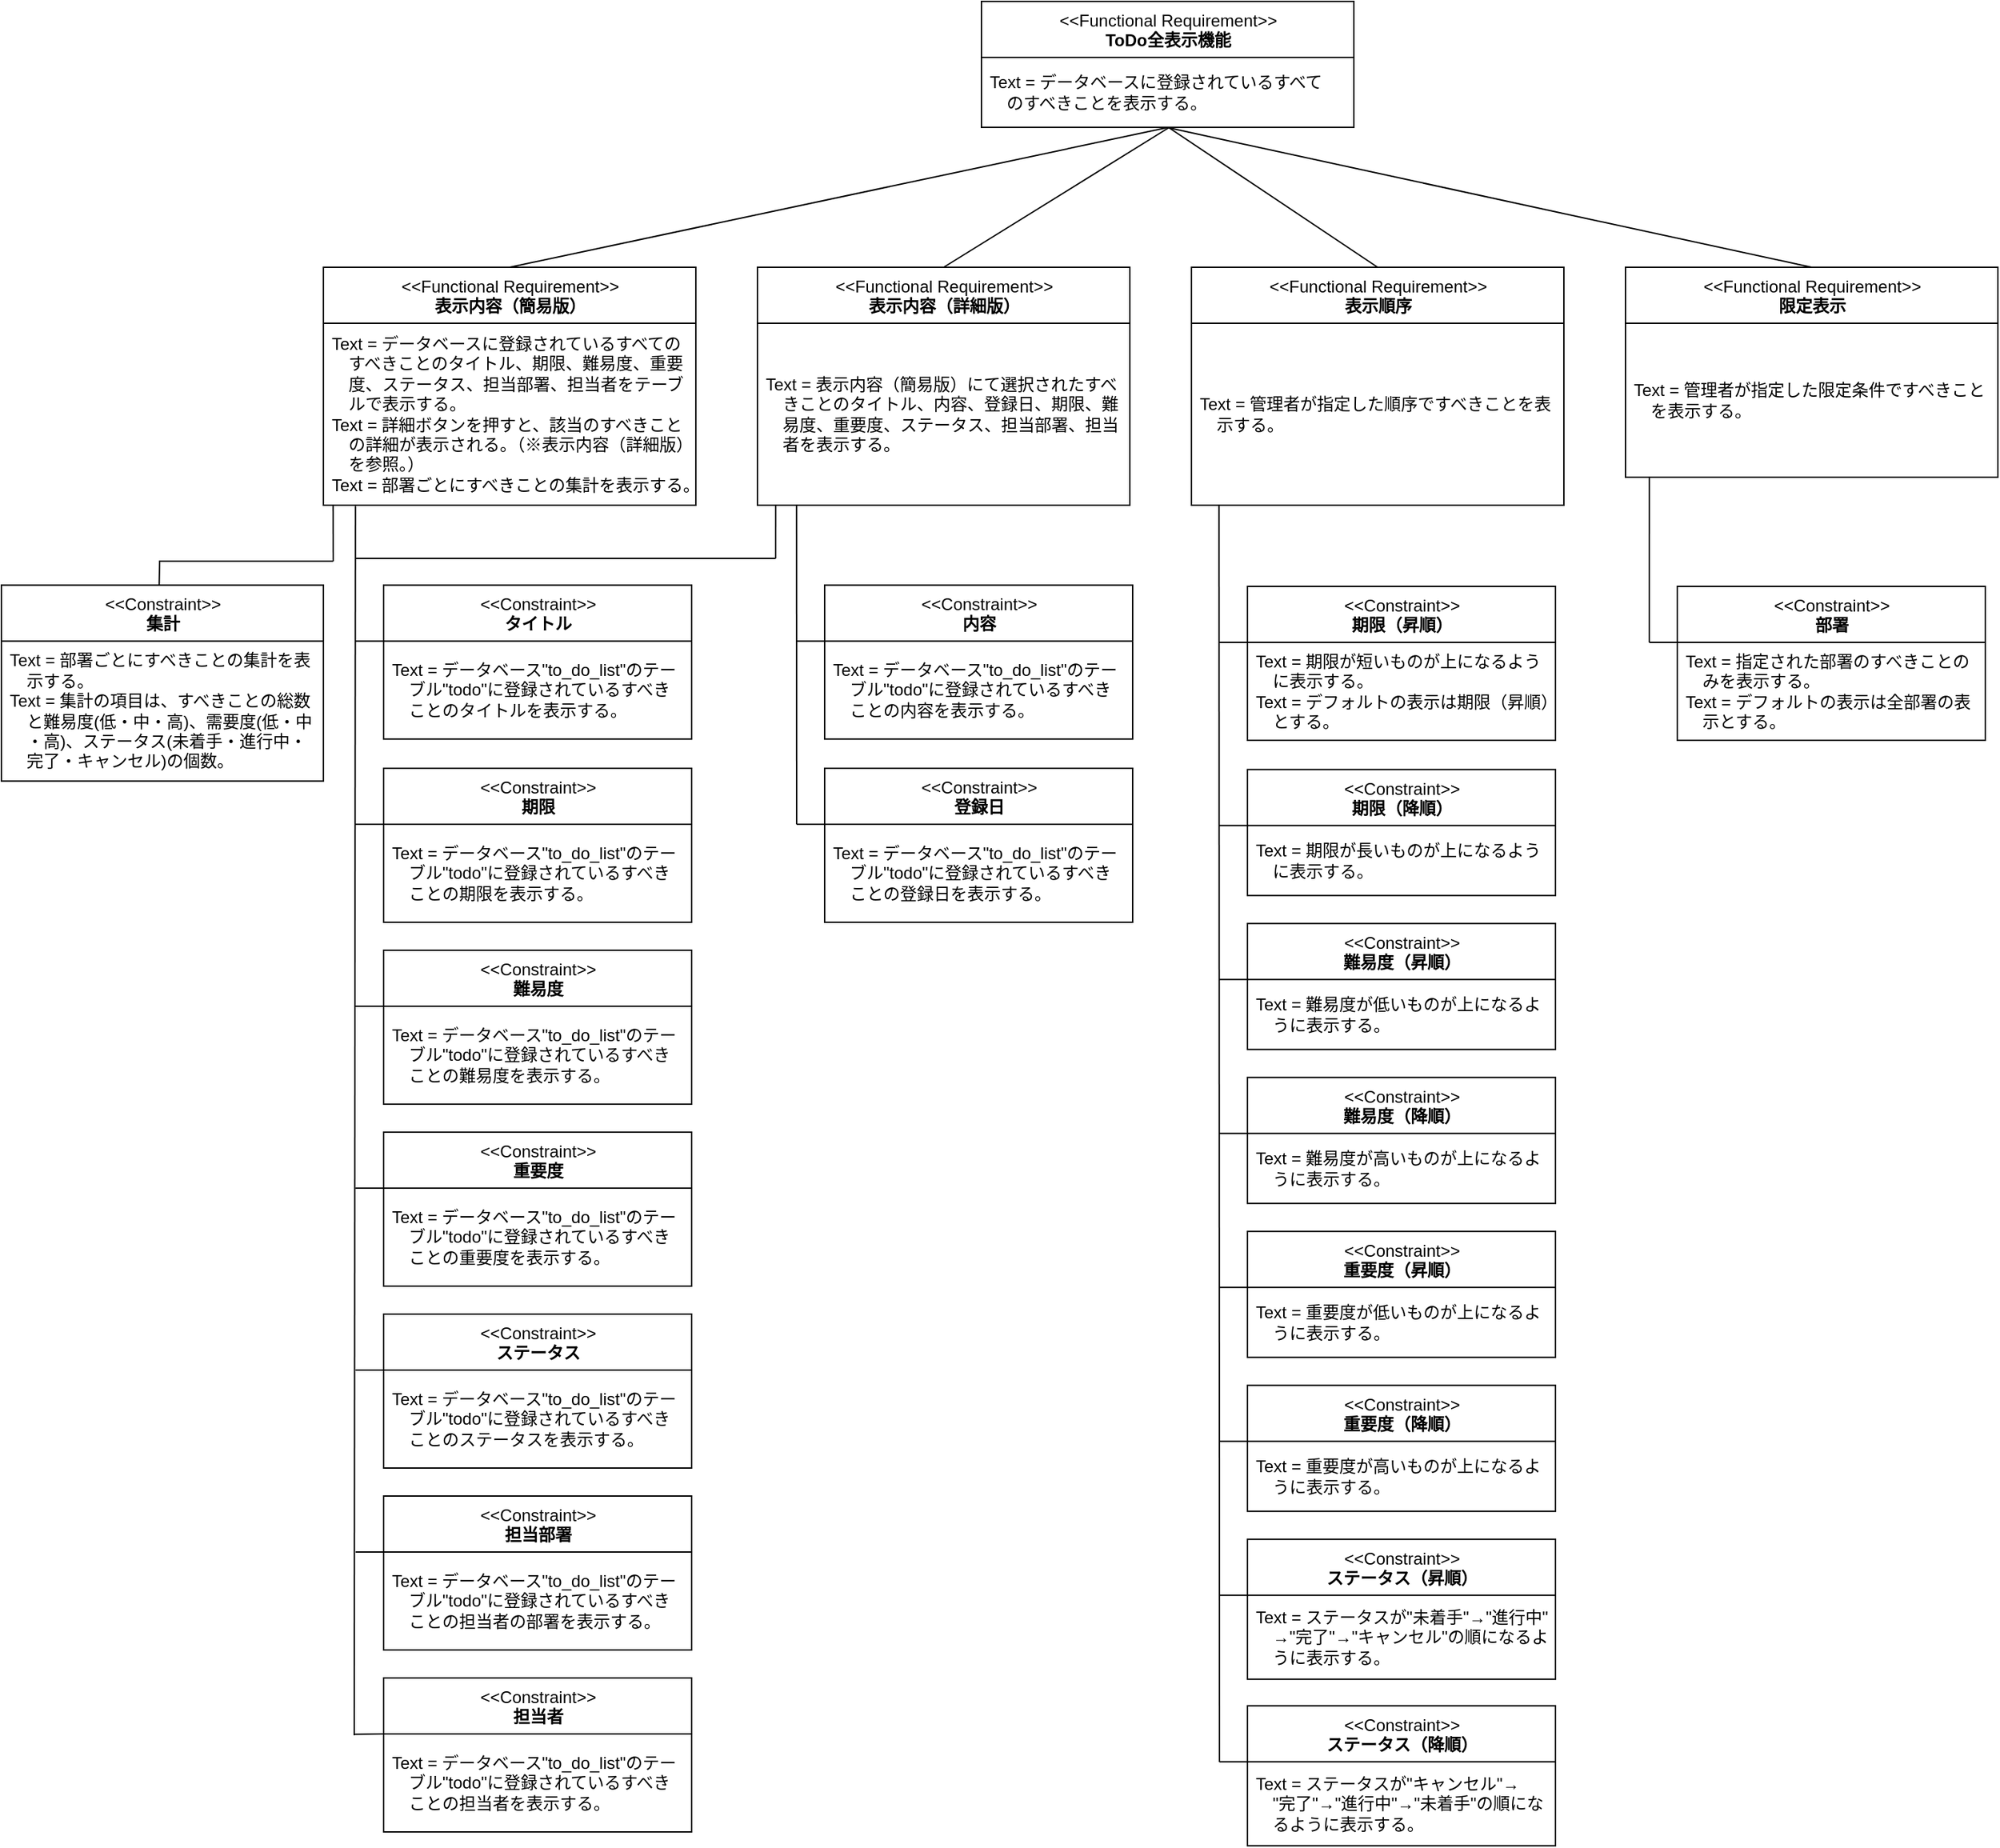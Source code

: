 <mxfile version="13.9.9" type="device"><diagram id="j5O_l4-zq_umB5dB1pB2" name="ページ1"><mxGraphModel dx="3261" dy="2695" grid="1" gridSize="10" guides="1" tooltips="1" connect="1" arrows="1" fold="1" page="1" pageScale="1" pageWidth="827" pageHeight="1169" math="0" shadow="0"><root><mxCell id="0"/><mxCell id="1" parent="0"/><mxCell id="8QvT187C_mryTCXwMJFD-1" value="" style="endArrow=none;html=1;exitX=0.49;exitY=0.002;exitDx=0;exitDy=0;exitPerimeter=0;rounded=0;" parent="1" source="8QvT187C_mryTCXwMJFD-3" edge="1"><mxGeometry width="50" height="50" relative="1" as="geometry"><mxPoint x="-230" y="310" as="sourcePoint"/><mxPoint x="-113" y="310" as="targetPoint"/><Array as="points"><mxPoint x="-237" y="310"/></Array></mxGeometry></mxCell><mxCell id="ZKzVry6j7d_YYw8msFDz-27" value="&amp;lt;&amp;lt;Functional Requirement&amp;gt;&amp;gt;&lt;br&gt;&lt;b&gt;ToDo全表示機能&lt;/b&gt;" style="swimlane;fontStyle=0;align=center;verticalAlign=top;childLayout=stackLayout;horizontal=1;startSize=40;horizontalStack=0;resizeParent=1;resizeParentMax=0;resizeLast=0;collapsible=0;marginBottom=0;html=1;" parent="1" vertex="1"><mxGeometry x="350" y="-90" width="266" height="90" as="geometry"/></mxCell><mxCell id="ZKzVry6j7d_YYw8msFDz-28" value="Text = データベースに登録されているすべて&lt;br&gt;　のすべきことを表示する。" style="text;html=1;align=left;verticalAlign=middle;spacingLeft=4;spacingRight=4;overflow=hidden;rotatable=0;points=[[0,0.5],[1,0.5]];portConstraint=eastwest;" parent="ZKzVry6j7d_YYw8msFDz-27" vertex="1"><mxGeometry y="40" width="266" height="50" as="geometry"/></mxCell><mxCell id="C37B3jDWhtunb5SIyyp5-65" value="" style="group" parent="1" vertex="1" connectable="0"><mxGeometry x="355" y="-20" width="411" height="1229.84" as="geometry"/></mxCell><mxCell id="ZKzVry6j7d_YYw8msFDz-109" value="" style="endArrow=none;html=1;entryX=0.074;entryY=1.002;entryDx=0;entryDy=0;entryPerimeter=0;" parent="C37B3jDWhtunb5SIyyp5-65" target="ZKzVry6j7d_YYw8msFDz-51" edge="1"><mxGeometry width="50" height="50" relative="1" as="geometry"><mxPoint x="165" y="1188" as="sourcePoint"/><mxPoint x="165" y="289" as="targetPoint"/></mxGeometry></mxCell><mxCell id="ZKzVry6j7d_YYw8msFDz-50" value="&amp;lt;&amp;lt;Functional Requirement&amp;gt;&amp;gt;&lt;br&gt;&lt;b&gt;表示順序&lt;/b&gt;" style="swimlane;fontStyle=0;align=center;verticalAlign=top;childLayout=stackLayout;horizontal=1;startSize=40;horizontalStack=0;resizeParent=1;resizeParentMax=0;resizeLast=0;collapsible=0;marginBottom=0;html=1;" parent="C37B3jDWhtunb5SIyyp5-65" vertex="1"><mxGeometry x="145" y="120" width="266" height="170" as="geometry"/></mxCell><mxCell id="ZKzVry6j7d_YYw8msFDz-51" value="Text = 管理者が指定した順序ですべきことを表&lt;br&gt;　示する。" style="text;html=1;align=left;verticalAlign=middle;spacingLeft=4;spacingRight=4;overflow=hidden;rotatable=0;points=[[0,0.5],[1,0.5]];portConstraint=eastwest;" parent="ZKzVry6j7d_YYw8msFDz-50" vertex="1"><mxGeometry y="40" width="266" height="130" as="geometry"/></mxCell><mxCell id="ZKzVry6j7d_YYw8msFDz-105" value="&amp;lt;&amp;lt;Constraint&amp;gt;&amp;gt;&lt;br&gt;&lt;b&gt;期限（昇順）&lt;/b&gt;" style="swimlane;fontStyle=0;align=center;verticalAlign=top;childLayout=stackLayout;horizontal=1;startSize=40;horizontalStack=0;resizeParent=1;resizeParentMax=0;resizeLast=0;collapsible=0;marginBottom=0;html=1;" parent="C37B3jDWhtunb5SIyyp5-65" vertex="1"><mxGeometry x="185" y="348" width="220" height="110" as="geometry"/></mxCell><mxCell id="ZKzVry6j7d_YYw8msFDz-106" value="Text = 期限が短いものが上になるよう&lt;br&gt;　に表示する。&lt;br&gt;Text = デフォルトの表示は期限（昇順）&lt;br&gt;　とする。" style="text;html=1;align=left;verticalAlign=middle;spacingLeft=4;spacingRight=4;overflow=hidden;rotatable=0;points=[[0,0.5],[1,0.5]];portConstraint=eastwest;" parent="ZKzVry6j7d_YYw8msFDz-105" vertex="1"><mxGeometry y="40" width="220" height="70" as="geometry"/></mxCell><mxCell id="ZKzVry6j7d_YYw8msFDz-111" value="" style="endArrow=none;html=1;entryX=0.003;entryY=0;entryDx=0;entryDy=0;entryPerimeter=0;" parent="C37B3jDWhtunb5SIyyp5-65" target="ZKzVry6j7d_YYw8msFDz-106" edge="1"><mxGeometry width="50" height="50" relative="1" as="geometry"><mxPoint x="165" y="388" as="sourcePoint"/><mxPoint x="115" y="428" as="targetPoint"/></mxGeometry></mxCell><mxCell id="uka1GNOK3SxxYb1NutwB-25" value="&amp;lt;&amp;lt;Constraint&amp;gt;&amp;gt;&lt;br&gt;&lt;b&gt;期限（降順）&lt;/b&gt;" style="swimlane;fontStyle=0;align=center;verticalAlign=top;childLayout=stackLayout;horizontal=1;startSize=40;horizontalStack=0;resizeParent=1;resizeParentMax=0;resizeLast=0;collapsible=0;marginBottom=0;html=1;" parent="C37B3jDWhtunb5SIyyp5-65" vertex="1"><mxGeometry x="185" y="478.84" width="220" height="90" as="geometry"/></mxCell><mxCell id="uka1GNOK3SxxYb1NutwB-26" value="Text = 期限が長いものが上になるよう&lt;br&gt;　に表示する。" style="text;html=1;align=left;verticalAlign=middle;spacingLeft=4;spacingRight=4;overflow=hidden;rotatable=0;points=[[0,0.5],[1,0.5]];portConstraint=eastwest;" parent="uka1GNOK3SxxYb1NutwB-25" vertex="1"><mxGeometry y="40" width="220" height="50" as="geometry"/></mxCell><mxCell id="uka1GNOK3SxxYb1NutwB-27" value="" style="endArrow=none;html=1;entryX=0.003;entryY=0;entryDx=0;entryDy=0;entryPerimeter=0;" parent="C37B3jDWhtunb5SIyyp5-65" target="uka1GNOK3SxxYb1NutwB-26" edge="1"><mxGeometry width="50" height="50" relative="1" as="geometry"><mxPoint x="165" y="518.84" as="sourcePoint"/><mxPoint x="115" y="558.84" as="targetPoint"/></mxGeometry></mxCell><mxCell id="uka1GNOK3SxxYb1NutwB-28" value="&amp;lt;&amp;lt;Constraint&amp;gt;&amp;gt;&lt;br&gt;&lt;b&gt;難易度（昇順）&lt;/b&gt;" style="swimlane;fontStyle=0;align=center;verticalAlign=top;childLayout=stackLayout;horizontal=1;startSize=40;horizontalStack=0;resizeParent=1;resizeParentMax=0;resizeLast=0;collapsible=0;marginBottom=0;html=1;" parent="C37B3jDWhtunb5SIyyp5-65" vertex="1"><mxGeometry x="185" y="588.84" width="220" height="90" as="geometry"/></mxCell><mxCell id="uka1GNOK3SxxYb1NutwB-29" value="Text = 難易度が低いものが上になるよ&lt;br&gt;　うに表示する。" style="text;html=1;align=left;verticalAlign=middle;spacingLeft=4;spacingRight=4;overflow=hidden;rotatable=0;points=[[0,0.5],[1,0.5]];portConstraint=eastwest;" parent="uka1GNOK3SxxYb1NutwB-28" vertex="1"><mxGeometry y="40" width="220" height="50" as="geometry"/></mxCell><mxCell id="uka1GNOK3SxxYb1NutwB-30" value="" style="endArrow=none;html=1;entryX=0.003;entryY=0;entryDx=0;entryDy=0;entryPerimeter=0;" parent="C37B3jDWhtunb5SIyyp5-65" target="uka1GNOK3SxxYb1NutwB-29" edge="1"><mxGeometry width="50" height="50" relative="1" as="geometry"><mxPoint x="165" y="628.84" as="sourcePoint"/><mxPoint x="115" y="668.84" as="targetPoint"/></mxGeometry></mxCell><mxCell id="uka1GNOK3SxxYb1NutwB-31" value="" style="endArrow=none;html=1;entryX=0.003;entryY=0;entryDx=0;entryDy=0;entryPerimeter=0;" parent="C37B3jDWhtunb5SIyyp5-65" target="uka1GNOK3SxxYb1NutwB-33" edge="1"><mxGeometry width="50" height="50" relative="1" as="geometry"><mxPoint x="165" y="738.84" as="sourcePoint"/><mxPoint x="115" y="778.84" as="targetPoint"/></mxGeometry></mxCell><mxCell id="uka1GNOK3SxxYb1NutwB-32" value="&amp;lt;&amp;lt;Constraint&amp;gt;&amp;gt;&lt;br&gt;&lt;b&gt;難易度（降順）&lt;/b&gt;" style="swimlane;fontStyle=0;align=center;verticalAlign=top;childLayout=stackLayout;horizontal=1;startSize=40;horizontalStack=0;resizeParent=1;resizeParentMax=0;resizeLast=0;collapsible=0;marginBottom=0;html=1;" parent="C37B3jDWhtunb5SIyyp5-65" vertex="1"><mxGeometry x="185" y="698.84" width="220" height="90" as="geometry"/></mxCell><mxCell id="uka1GNOK3SxxYb1NutwB-33" value="Text = 難易度が高いものが上になるよ&lt;br&gt;　うに表示する。" style="text;html=1;align=left;verticalAlign=middle;spacingLeft=4;spacingRight=4;overflow=hidden;rotatable=0;points=[[0,0.5],[1,0.5]];portConstraint=eastwest;" parent="uka1GNOK3SxxYb1NutwB-32" vertex="1"><mxGeometry y="40" width="220" height="50" as="geometry"/></mxCell><mxCell id="uka1GNOK3SxxYb1NutwB-34" value="" style="endArrow=none;html=1;entryX=0.003;entryY=0;entryDx=0;entryDy=0;entryPerimeter=0;" parent="C37B3jDWhtunb5SIyyp5-65" target="uka1GNOK3SxxYb1NutwB-36" edge="1"><mxGeometry width="50" height="50" relative="1" as="geometry"><mxPoint x="165" y="848.84" as="sourcePoint"/><mxPoint x="115" y="888.84" as="targetPoint"/></mxGeometry></mxCell><mxCell id="uka1GNOK3SxxYb1NutwB-35" value="&amp;lt;&amp;lt;Constraint&amp;gt;&amp;gt;&lt;br&gt;&lt;b&gt;重要度（昇順）&lt;/b&gt;" style="swimlane;fontStyle=0;align=center;verticalAlign=top;childLayout=stackLayout;horizontal=1;startSize=40;horizontalStack=0;resizeParent=1;resizeParentMax=0;resizeLast=0;collapsible=0;marginBottom=0;html=1;" parent="C37B3jDWhtunb5SIyyp5-65" vertex="1"><mxGeometry x="185" y="808.84" width="220" height="90" as="geometry"/></mxCell><mxCell id="uka1GNOK3SxxYb1NutwB-36" value="Text = 重要度が低いものが上になるよ&lt;br&gt;　うに表示する。" style="text;html=1;align=left;verticalAlign=middle;spacingLeft=4;spacingRight=4;overflow=hidden;rotatable=0;points=[[0,0.5],[1,0.5]];portConstraint=eastwest;" parent="uka1GNOK3SxxYb1NutwB-35" vertex="1"><mxGeometry y="40" width="220" height="50" as="geometry"/></mxCell><mxCell id="uka1GNOK3SxxYb1NutwB-37" value="" style="endArrow=none;html=1;entryX=0.003;entryY=0;entryDx=0;entryDy=0;entryPerimeter=0;" parent="C37B3jDWhtunb5SIyyp5-65" target="uka1GNOK3SxxYb1NutwB-39" edge="1"><mxGeometry width="50" height="50" relative="1" as="geometry"><mxPoint x="165" y="958.84" as="sourcePoint"/><mxPoint x="115" y="998.84" as="targetPoint"/></mxGeometry></mxCell><mxCell id="uka1GNOK3SxxYb1NutwB-38" value="&amp;lt;&amp;lt;Constraint&amp;gt;&amp;gt;&lt;br&gt;&lt;b&gt;重要度（降順）&lt;/b&gt;" style="swimlane;fontStyle=0;align=center;verticalAlign=top;childLayout=stackLayout;horizontal=1;startSize=40;horizontalStack=0;resizeParent=1;resizeParentMax=0;resizeLast=0;collapsible=0;marginBottom=0;html=1;" parent="C37B3jDWhtunb5SIyyp5-65" vertex="1"><mxGeometry x="185" y="918.84" width="220" height="90" as="geometry"/></mxCell><mxCell id="uka1GNOK3SxxYb1NutwB-39" value="Text = 重要度が高いものが上になるよ&lt;br&gt;　うに表示する。" style="text;html=1;align=left;verticalAlign=middle;spacingLeft=4;spacingRight=4;overflow=hidden;rotatable=0;points=[[0,0.5],[1,0.5]];portConstraint=eastwest;" parent="uka1GNOK3SxxYb1NutwB-38" vertex="1"><mxGeometry y="40" width="220" height="50" as="geometry"/></mxCell><mxCell id="uka1GNOK3SxxYb1NutwB-40" value="" style="endArrow=none;html=1;entryX=0.003;entryY=0;entryDx=0;entryDy=0;entryPerimeter=0;" parent="C37B3jDWhtunb5SIyyp5-65" target="uka1GNOK3SxxYb1NutwB-42" edge="1"><mxGeometry width="50" height="50" relative="1" as="geometry"><mxPoint x="165" y="1068.84" as="sourcePoint"/><mxPoint x="115" y="1108.84" as="targetPoint"/></mxGeometry></mxCell><mxCell id="uka1GNOK3SxxYb1NutwB-41" value="&amp;lt;&amp;lt;Constraint&amp;gt;&amp;gt;&lt;br&gt;&lt;b&gt;ステータス（昇順）&lt;/b&gt;" style="swimlane;fontStyle=0;align=center;verticalAlign=top;childLayout=stackLayout;horizontal=1;startSize=40;horizontalStack=0;resizeParent=1;resizeParentMax=0;resizeLast=0;collapsible=0;marginBottom=0;html=1;" parent="C37B3jDWhtunb5SIyyp5-65" vertex="1"><mxGeometry x="185" y="1028.84" width="220" height="100" as="geometry"/></mxCell><mxCell id="uka1GNOK3SxxYb1NutwB-42" value="Text = ステータスが&quot;未着手&quot;→&quot;進行中&quot;&lt;br&gt;　→&quot;完了&quot;→&quot;キャンセル&quot;の順になるよ&lt;br&gt;　うに表示する。" style="text;html=1;align=left;verticalAlign=middle;spacingLeft=4;spacingRight=4;overflow=hidden;rotatable=0;points=[[0,0.5],[1,0.5]];portConstraint=eastwest;" parent="uka1GNOK3SxxYb1NutwB-41" vertex="1"><mxGeometry y="40" width="220" height="60" as="geometry"/></mxCell><mxCell id="uka1GNOK3SxxYb1NutwB-49" value="" style="endArrow=none;html=1;entryX=0.003;entryY=0;entryDx=0;entryDy=0;entryPerimeter=0;" parent="C37B3jDWhtunb5SIyyp5-65" target="uka1GNOK3SxxYb1NutwB-51" edge="1"><mxGeometry width="50" height="50" relative="1" as="geometry"><mxPoint x="165" y="1187.84" as="sourcePoint"/><mxPoint x="115" y="1227.84" as="targetPoint"/></mxGeometry></mxCell><mxCell id="uka1GNOK3SxxYb1NutwB-50" value="&amp;lt;&amp;lt;Constraint&amp;gt;&amp;gt;&lt;br&gt;&lt;b&gt;ステータス（降順）&lt;/b&gt;" style="swimlane;fontStyle=0;align=center;verticalAlign=top;childLayout=stackLayout;horizontal=1;startSize=40;horizontalStack=0;resizeParent=1;resizeParentMax=0;resizeLast=0;collapsible=0;marginBottom=0;html=1;" parent="C37B3jDWhtunb5SIyyp5-65" vertex="1"><mxGeometry x="185" y="1147.84" width="220" height="100" as="geometry"/></mxCell><mxCell id="uka1GNOK3SxxYb1NutwB-51" value="Text = ステータスが&quot;キャンセル&quot;→&lt;br&gt;　&quot;完了&quot;→&quot;進行中&quot;→&quot;未着手&quot;の順にな&lt;br&gt;　るように表示する。" style="text;html=1;align=left;verticalAlign=middle;spacingLeft=4;spacingRight=4;overflow=hidden;rotatable=0;points=[[0,0.5],[1,0.5]];portConstraint=eastwest;" parent="uka1GNOK3SxxYb1NutwB-50" vertex="1"><mxGeometry y="40" width="220" height="60" as="geometry"/></mxCell><mxCell id="C37B3jDWhtunb5SIyyp5-66" value="" style="group" parent="1" vertex="1" connectable="0"><mxGeometry x="-100" y="100" width="558" height="450" as="geometry"/></mxCell><mxCell id="C37B3jDWhtunb5SIyyp5-5" value="" style="endArrow=none;html=1;entryX=0.105;entryY=1;entryDx=0;entryDy=0;entryPerimeter=0;" parent="C37B3jDWhtunb5SIyyp5-66" target="C37B3jDWhtunb5SIyyp5-2" edge="1"><mxGeometry width="50" height="50" relative="1" as="geometry"><mxPoint x="318" y="398" as="sourcePoint"/><mxPoint x="318" y="119" as="targetPoint"/></mxGeometry></mxCell><mxCell id="C37B3jDWhtunb5SIyyp5-6" value="" style="endArrow=none;html=1;entryX=0.003;entryY=-0.001;entryDx=0;entryDy=0;entryPerimeter=0;" parent="C37B3jDWhtunb5SIyyp5-66" edge="1"><mxGeometry width="50" height="50" relative="1" as="geometry"><mxPoint x="318" y="267.16" as="sourcePoint"/><mxPoint x="338.66" y="267.13" as="targetPoint"/></mxGeometry></mxCell><mxCell id="C37B3jDWhtunb5SIyyp5-7" value="&amp;lt;&amp;lt;Constraint&amp;gt;&amp;gt;&lt;br&gt;&lt;b&gt;内容&lt;/b&gt;" style="swimlane;fontStyle=0;align=center;verticalAlign=top;childLayout=stackLayout;horizontal=1;startSize=40;horizontalStack=0;resizeParent=1;resizeParentMax=0;resizeLast=0;collapsible=0;marginBottom=0;html=1;" parent="C37B3jDWhtunb5SIyyp5-66" vertex="1"><mxGeometry x="338" y="227.16" width="220" height="110" as="geometry"/></mxCell><mxCell id="C37B3jDWhtunb5SIyyp5-8" value="Text = データベース&quot;to_do_list&quot;のテー&lt;br&gt;　ブル&quot;todo&quot;に登録されているすべき&lt;br&gt;　ことの内容を表示する。&lt;br&gt;" style="text;html=1;align=left;verticalAlign=middle;spacingLeft=4;spacingRight=4;overflow=hidden;rotatable=0;points=[[0,0.5],[1,0.5]];portConstraint=eastwest;" parent="C37B3jDWhtunb5SIyyp5-7" vertex="1"><mxGeometry y="40" width="220" height="70" as="geometry"/></mxCell><mxCell id="C37B3jDWhtunb5SIyyp5-9" value="" style="endArrow=none;html=1;" parent="C37B3jDWhtunb5SIyyp5-66" edge="1"><mxGeometry width="50" height="50" relative="1" as="geometry"><mxPoint x="318" y="398" as="sourcePoint"/><mxPoint x="338" y="398" as="targetPoint"/></mxGeometry></mxCell><mxCell id="C37B3jDWhtunb5SIyyp5-50" value="" style="endArrow=none;html=1;" parent="C37B3jDWhtunb5SIyyp5-66" edge="1"><mxGeometry width="50" height="50" relative="1" as="geometry"><mxPoint x="3" y="208" as="sourcePoint"/><mxPoint x="303" y="208" as="targetPoint"/></mxGeometry></mxCell><mxCell id="C37B3jDWhtunb5SIyyp5-52" value="&amp;lt;&amp;lt;Constraint&amp;gt;&amp;gt;&lt;br&gt;&lt;b&gt;登録日&lt;/b&gt;" style="swimlane;fontStyle=0;align=center;verticalAlign=top;childLayout=stackLayout;horizontal=1;startSize=40;horizontalStack=0;resizeParent=1;resizeParentMax=0;resizeLast=0;collapsible=0;marginBottom=0;html=1;" parent="C37B3jDWhtunb5SIyyp5-66" vertex="1"><mxGeometry x="338" y="358" width="220" height="110" as="geometry"/></mxCell><mxCell id="C37B3jDWhtunb5SIyyp5-53" value="Text = データベース&quot;to_do_list&quot;のテー&lt;br&gt;　ブル&quot;todo&quot;に登録されているすべき&lt;br&gt;　ことの登録日を表示する。" style="text;html=1;align=left;verticalAlign=middle;spacingLeft=4;spacingRight=4;overflow=hidden;rotatable=0;points=[[0,0.5],[1,0.5]];portConstraint=eastwest;" parent="C37B3jDWhtunb5SIyyp5-52" vertex="1"><mxGeometry y="40" width="220" height="70" as="geometry"/></mxCell><mxCell id="C37B3jDWhtunb5SIyyp5-55" value="" style="endArrow=none;html=1;entryX=0.049;entryY=0.999;entryDx=0;entryDy=0;entryPerimeter=0;" parent="C37B3jDWhtunb5SIyyp5-66" target="C37B3jDWhtunb5SIyyp5-2" edge="1"><mxGeometry width="50" height="50" relative="1" as="geometry"><mxPoint x="303" y="208" as="sourcePoint"/><mxPoint x="303" y="180" as="targetPoint"/></mxGeometry></mxCell><mxCell id="C37B3jDWhtunb5SIyyp5-1" value="&amp;lt;&amp;lt;Functional Requirement&amp;gt;&amp;gt;&lt;br&gt;&lt;b&gt;表示内容（詳細版）&lt;/b&gt;" style="swimlane;fontStyle=0;align=center;verticalAlign=top;childLayout=stackLayout;horizontal=1;startSize=40;horizontalStack=0;resizeParent=1;resizeParentMax=0;resizeLast=0;collapsible=0;marginBottom=0;html=1;" parent="C37B3jDWhtunb5SIyyp5-66" vertex="1"><mxGeometry x="290" width="266" height="170" as="geometry"/></mxCell><mxCell id="C37B3jDWhtunb5SIyyp5-2" value="Text = 表示内容（簡易版）にて選択されたすべ&lt;br&gt;　きことのタイトル、内容、登録日、期限、難&lt;br&gt;　易度、重要度、ステータス、担当部署、担当&lt;br&gt;　者を表示する。" style="text;html=1;align=left;verticalAlign=middle;spacingLeft=4;spacingRight=4;overflow=hidden;rotatable=0;points=[[0,0.5],[1,0.5]];portConstraint=eastwest;" parent="C37B3jDWhtunb5SIyyp5-1" vertex="1"><mxGeometry y="40" width="266" height="130" as="geometry"/></mxCell><mxCell id="C37B3jDWhtunb5SIyyp5-49" value="" style="endArrow=none;html=1;exitX=0.5;exitY=0;exitDx=0;exitDy=0;entryX=0.503;entryY=1.005;entryDx=0;entryDy=0;entryPerimeter=0;" parent="1" source="C37B3jDWhtunb5SIyyp5-1" target="ZKzVry6j7d_YYw8msFDz-28" edge="1"><mxGeometry width="50" height="50" relative="1" as="geometry"><mxPoint x="123" y="-10" as="sourcePoint"/><mxPoint x="460" y="-120" as="targetPoint"/></mxGeometry></mxCell><mxCell id="C37B3jDWhtunb5SIyyp5-67" value="" style="group" parent="1" vertex="1" connectable="0"><mxGeometry x="-120" y="100" width="266" height="1100" as="geometry"/></mxCell><mxCell id="ZKzVry6j7d_YYw8msFDz-66" value="" style="endArrow=none;html=1;entryX=0.086;entryY=1.005;entryDx=0;entryDy=0;entryPerimeter=0;" parent="C37B3jDWhtunb5SIyyp5-67" target="ZKzVry6j7d_YYw8msFDz-46" edge="1"><mxGeometry width="50" height="50" relative="1" as="geometry"><mxPoint x="22" y="1049" as="sourcePoint"/><mxPoint x="22.95" y="159.0" as="targetPoint"/></mxGeometry></mxCell><mxCell id="ZKzVry6j7d_YYw8msFDz-45" value="&amp;lt;&amp;lt;Functional Requirement&amp;gt;&amp;gt;&lt;br&gt;&lt;b&gt;表示内容（簡易版）&lt;/b&gt;" style="swimlane;fontStyle=0;align=center;verticalAlign=top;childLayout=stackLayout;horizontal=1;startSize=40;horizontalStack=0;resizeParent=1;resizeParentMax=0;resizeLast=0;collapsible=0;marginBottom=0;html=1;" parent="C37B3jDWhtunb5SIyyp5-67" vertex="1"><mxGeometry width="266" height="170" as="geometry"/></mxCell><mxCell id="ZKzVry6j7d_YYw8msFDz-46" value="Text = データベースに登録されているすべての&lt;br&gt;　すべきことのタイトル、期限、難易度、重要&lt;br&gt;　度、ステータス、担当部署、担当者をテーブ&lt;br&gt;　ルで表示する。&lt;br&gt;Text = 詳細ボタンを押すと、該当のすべきこと&lt;br&gt;　の詳細が表示される。（※表示内容（詳細版）&lt;br&gt;　を参照。）&lt;br&gt;Text = 部署ごとにすべきことの集計を表示する。" style="text;html=1;align=left;verticalAlign=middle;spacingLeft=4;spacingRight=4;overflow=hidden;rotatable=0;points=[[0,0.5],[1,0.5]];portConstraint=eastwest;" parent="ZKzVry6j7d_YYw8msFDz-45" vertex="1"><mxGeometry y="40" width="266" height="130" as="geometry"/></mxCell><mxCell id="ZKzVry6j7d_YYw8msFDz-53" value="&amp;lt;&amp;lt;Constraint&amp;gt;&amp;gt;&lt;br&gt;&lt;b&gt;タイトル&lt;/b&gt;" style="swimlane;fontStyle=0;align=center;verticalAlign=top;childLayout=stackLayout;horizontal=1;startSize=40;horizontalStack=0;resizeParent=1;resizeParentMax=0;resizeLast=0;collapsible=0;marginBottom=0;html=1;" parent="C37B3jDWhtunb5SIyyp5-67" vertex="1"><mxGeometry x="43" y="227.16" width="220" height="110" as="geometry"/></mxCell><mxCell id="ZKzVry6j7d_YYw8msFDz-54" value="Text = データベース&quot;to_do_list&quot;のテー&lt;br&gt;　ブル&quot;todo&quot;に登録されているすべき&lt;br&gt;　ことのタイトルを表示する。&lt;br&gt;" style="text;html=1;align=left;verticalAlign=middle;spacingLeft=4;spacingRight=4;overflow=hidden;rotatable=0;points=[[0,0.5],[1,0.5]];portConstraint=eastwest;" parent="ZKzVry6j7d_YYw8msFDz-53" vertex="1"><mxGeometry y="40" width="220" height="70" as="geometry"/></mxCell><mxCell id="ZKzVry6j7d_YYw8msFDz-65" value="" style="endArrow=none;html=1;entryX=0.502;entryY=1;entryDx=0;entryDy=0;entryPerimeter=0;exitX=0.5;exitY=0;exitDx=0;exitDy=0;" parent="C37B3jDWhtunb5SIyyp5-67" source="ZKzVry6j7d_YYw8msFDz-45" target="ZKzVry6j7d_YYw8msFDz-28" edge="1"><mxGeometry width="50" height="50" relative="1" as="geometry"><mxPoint x="290" y="60" as="sourcePoint"/><mxPoint x="340" y="10" as="targetPoint"/></mxGeometry></mxCell><mxCell id="ZKzVry6j7d_YYw8msFDz-70" value="" style="endArrow=none;html=1;entryX=0.003;entryY=-0.001;entryDx=0;entryDy=0;entryPerimeter=0;" parent="C37B3jDWhtunb5SIyyp5-67" target="ZKzVry6j7d_YYw8msFDz-54" edge="1"><mxGeometry width="50" height="50" relative="1" as="geometry"><mxPoint x="23" y="267.16" as="sourcePoint"/><mxPoint x="163" y="307.16" as="targetPoint"/></mxGeometry></mxCell><mxCell id="uka1GNOK3SxxYb1NutwB-12" value="&amp;lt;&amp;lt;Constraint&amp;gt;&amp;gt;&lt;br&gt;&lt;b&gt;期限&lt;/b&gt;" style="swimlane;fontStyle=0;align=center;verticalAlign=top;childLayout=stackLayout;horizontal=1;startSize=40;horizontalStack=0;resizeParent=1;resizeParentMax=0;resizeLast=0;collapsible=0;marginBottom=0;html=1;" parent="C37B3jDWhtunb5SIyyp5-67" vertex="1"><mxGeometry x="43" y="358" width="220" height="110" as="geometry"/></mxCell><mxCell id="uka1GNOK3SxxYb1NutwB-13" value="Text = データベース&quot;to_do_list&quot;のテー&lt;br&gt;　ブル&quot;todo&quot;に登録されているすべき&lt;br&gt;　ことの期限を表示する。&lt;br&gt;" style="text;html=1;align=left;verticalAlign=middle;spacingLeft=4;spacingRight=4;overflow=hidden;rotatable=0;points=[[0,0.5],[1,0.5]];portConstraint=eastwest;" parent="uka1GNOK3SxxYb1NutwB-12" vertex="1"><mxGeometry y="40" width="220" height="70" as="geometry"/></mxCell><mxCell id="uka1GNOK3SxxYb1NutwB-14" value="" style="endArrow=none;html=1;entryX=0.006;entryY=0;entryDx=0;entryDy=0;entryPerimeter=0;" parent="C37B3jDWhtunb5SIyyp5-67" target="uka1GNOK3SxxYb1NutwB-13" edge="1"><mxGeometry width="50" height="50" relative="1" as="geometry"><mxPoint x="23" y="398" as="sourcePoint"/><mxPoint x="163" y="438" as="targetPoint"/></mxGeometry></mxCell><mxCell id="uka1GNOK3SxxYb1NutwB-15" value="&amp;lt;&amp;lt;Constraint&amp;gt;&amp;gt;&lt;br&gt;&lt;b&gt;難易度&lt;/b&gt;" style="swimlane;fontStyle=0;align=center;verticalAlign=top;childLayout=stackLayout;horizontal=1;startSize=40;horizontalStack=0;resizeParent=1;resizeParentMax=0;resizeLast=0;collapsible=0;marginBottom=0;html=1;" parent="C37B3jDWhtunb5SIyyp5-67" vertex="1"><mxGeometry x="43" y="488" width="220" height="110" as="geometry"/></mxCell><mxCell id="uka1GNOK3SxxYb1NutwB-16" value="Text = データベース&quot;to_do_list&quot;のテー&lt;br&gt;　ブル&quot;todo&quot;に登録されているすべき&lt;br&gt;　ことの難易度を表示する。&lt;br&gt;" style="text;html=1;align=left;verticalAlign=middle;spacingLeft=4;spacingRight=4;overflow=hidden;rotatable=0;points=[[0,0.5],[1,0.5]];portConstraint=eastwest;" parent="uka1GNOK3SxxYb1NutwB-15" vertex="1"><mxGeometry y="40" width="220" height="70" as="geometry"/></mxCell><mxCell id="uka1GNOK3SxxYb1NutwB-17" value="" style="endArrow=none;html=1;" parent="C37B3jDWhtunb5SIyyp5-67" edge="1"><mxGeometry width="50" height="50" relative="1" as="geometry"><mxPoint x="23" y="528" as="sourcePoint"/><mxPoint x="43" y="528" as="targetPoint"/></mxGeometry></mxCell><mxCell id="uka1GNOK3SxxYb1NutwB-18" value="" style="endArrow=none;html=1;entryX=0;entryY=0;entryDx=0;entryDy=0;entryPerimeter=0;" parent="C37B3jDWhtunb5SIyyp5-67" target="uka1GNOK3SxxYb1NutwB-20" edge="1"><mxGeometry width="50" height="50" relative="1" as="geometry"><mxPoint x="23" y="658" as="sourcePoint"/><mxPoint x="163" y="698" as="targetPoint"/></mxGeometry></mxCell><mxCell id="uka1GNOK3SxxYb1NutwB-19" value="&amp;lt;&amp;lt;Constraint&amp;gt;&amp;gt;&lt;br&gt;&lt;b&gt;重要度&lt;/b&gt;" style="swimlane;fontStyle=0;align=center;verticalAlign=top;childLayout=stackLayout;horizontal=1;startSize=40;horizontalStack=0;resizeParent=1;resizeParentMax=0;resizeLast=0;collapsible=0;marginBottom=0;html=1;" parent="C37B3jDWhtunb5SIyyp5-67" vertex="1"><mxGeometry x="43" y="618" width="220" height="110" as="geometry"/></mxCell><mxCell id="uka1GNOK3SxxYb1NutwB-20" value="Text = データベース&quot;to_do_list&quot;のテー&lt;br&gt;　ブル&quot;todo&quot;に登録されているすべき&lt;br&gt;　ことの重要度を表示する。" style="text;html=1;align=left;verticalAlign=middle;spacingLeft=4;spacingRight=4;overflow=hidden;rotatable=0;points=[[0,0.5],[1,0.5]];portConstraint=eastwest;" parent="uka1GNOK3SxxYb1NutwB-19" vertex="1"><mxGeometry y="40" width="220" height="70" as="geometry"/></mxCell><mxCell id="uka1GNOK3SxxYb1NutwB-22" value="" style="endArrow=none;html=1;entryX=0.002;entryY=0.284;entryDx=0;entryDy=0;entryPerimeter=0;" parent="C37B3jDWhtunb5SIyyp5-67" edge="1"><mxGeometry width="50" height="50" relative="1" as="geometry"><mxPoint x="22" y="1048.24" as="sourcePoint"/><mxPoint x="42.44" y="1048" as="targetPoint"/></mxGeometry></mxCell><mxCell id="uka1GNOK3SxxYb1NutwB-23" value="&amp;lt;&amp;lt;Constraint&amp;gt;&amp;gt;&lt;br&gt;&lt;b&gt;ステータス&lt;/b&gt;" style="swimlane;fontStyle=0;align=center;verticalAlign=top;childLayout=stackLayout;horizontal=1;startSize=40;horizontalStack=0;resizeParent=1;resizeParentMax=0;resizeLast=0;collapsible=0;marginBottom=0;html=1;" parent="C37B3jDWhtunb5SIyyp5-67" vertex="1"><mxGeometry x="43" y="748" width="220" height="110" as="geometry"/></mxCell><mxCell id="uka1GNOK3SxxYb1NutwB-24" value="Text = データベース&quot;to_do_list&quot;のテー&lt;br&gt;　ブル&quot;todo&quot;に登録されているすべき&lt;br&gt;　ことのステータスを表示する。&lt;br&gt;" style="text;html=1;align=left;verticalAlign=middle;spacingLeft=4;spacingRight=4;overflow=hidden;rotatable=0;points=[[0,0.5],[1,0.5]];portConstraint=eastwest;" parent="uka1GNOK3SxxYb1NutwB-23" vertex="1"><mxGeometry y="40" width="220" height="70" as="geometry"/></mxCell><mxCell id="C37B3jDWhtunb5SIyyp5-43" value="" style="endArrow=none;html=1;entryX=0;entryY=0;entryDx=0;entryDy=0;entryPerimeter=0;" parent="C37B3jDWhtunb5SIyyp5-67" edge="1"><mxGeometry width="50" height="50" relative="1" as="geometry"><mxPoint x="23" y="788" as="sourcePoint"/><mxPoint x="43" y="788" as="targetPoint"/></mxGeometry></mxCell><mxCell id="C37B3jDWhtunb5SIyyp5-44" value="&amp;lt;&amp;lt;Constraint&amp;gt;&amp;gt;&lt;br&gt;&lt;b&gt;担当部署&lt;/b&gt;" style="swimlane;fontStyle=0;align=center;verticalAlign=top;childLayout=stackLayout;horizontal=1;startSize=40;horizontalStack=0;resizeParent=1;resizeParentMax=0;resizeLast=0;collapsible=0;marginBottom=0;html=1;" parent="C37B3jDWhtunb5SIyyp5-67" vertex="1"><mxGeometry x="43" y="878" width="220" height="110" as="geometry"/></mxCell><mxCell id="C37B3jDWhtunb5SIyyp5-45" value="Text = データベース&quot;to_do_list&quot;のテー&lt;br&gt;　ブル&quot;todo&quot;に登録されているすべき&lt;br&gt;　ことの担当者の部署を表示する。" style="text;html=1;align=left;verticalAlign=middle;spacingLeft=4;spacingRight=4;overflow=hidden;rotatable=0;points=[[0,0.5],[1,0.5]];portConstraint=eastwest;" parent="C37B3jDWhtunb5SIyyp5-44" vertex="1"><mxGeometry y="40" width="220" height="70" as="geometry"/></mxCell><mxCell id="C37B3jDWhtunb5SIyyp5-46" value="" style="endArrow=none;html=1;entryX=0;entryY=0;entryDx=0;entryDy=0;entryPerimeter=0;" parent="C37B3jDWhtunb5SIyyp5-67" edge="1"><mxGeometry width="50" height="50" relative="1" as="geometry"><mxPoint x="23" y="918" as="sourcePoint"/><mxPoint x="43" y="918" as="targetPoint"/></mxGeometry></mxCell><mxCell id="C37B3jDWhtunb5SIyyp5-47" value="&amp;lt;&amp;lt;Constraint&amp;gt;&amp;gt;&lt;br&gt;&lt;b&gt;担当者&lt;/b&gt;" style="swimlane;fontStyle=0;align=center;verticalAlign=top;childLayout=stackLayout;horizontal=1;startSize=40;horizontalStack=0;resizeParent=1;resizeParentMax=0;resizeLast=0;collapsible=0;marginBottom=0;html=1;" parent="C37B3jDWhtunb5SIyyp5-67" vertex="1"><mxGeometry x="43" y="1008" width="220" height="110" as="geometry"/></mxCell><mxCell id="C37B3jDWhtunb5SIyyp5-48" value="Text = データベース&quot;to_do_list&quot;のテー&lt;br&gt;　ブル&quot;todo&quot;に登録されているすべき&lt;br&gt;　ことの担当者を表示する。" style="text;html=1;align=left;verticalAlign=middle;spacingLeft=4;spacingRight=4;overflow=hidden;rotatable=0;points=[[0,0.5],[1,0.5]];portConstraint=eastwest;" parent="C37B3jDWhtunb5SIyyp5-47" vertex="1"><mxGeometry y="40" width="220" height="70" as="geometry"/></mxCell><mxCell id="C37B3jDWhtunb5SIyyp5-69" value="" style="group" parent="1" vertex="1" connectable="0"><mxGeometry x="354" y="-20" width="722" height="440" as="geometry"/></mxCell><mxCell id="C37B3jDWhtunb5SIyyp5-64" value="" style="group" parent="C37B3jDWhtunb5SIyyp5-69" vertex="1" connectable="0"><mxGeometry x="456" y="120" width="266" height="320" as="geometry"/></mxCell><mxCell id="C37B3jDWhtunb5SIyyp5-60" value="" style="endArrow=none;html=1;entryX=0.064;entryY=1.005;entryDx=0;entryDy=0;entryPerimeter=0;" parent="C37B3jDWhtunb5SIyyp5-64" target="C37B3jDWhtunb5SIyyp5-59" edge="1"><mxGeometry width="50" height="50" relative="1" as="geometry"><mxPoint x="17" y="268" as="sourcePoint"/><mxPoint x="17.004" y="128" as="targetPoint"/></mxGeometry></mxCell><mxCell id="C37B3jDWhtunb5SIyyp5-61" value="&amp;lt;&amp;lt;Constraint&amp;gt;&amp;gt;&lt;br&gt;&lt;b&gt;部署&lt;/b&gt;" style="swimlane;fontStyle=0;align=center;verticalAlign=top;childLayout=stackLayout;horizontal=1;startSize=40;horizontalStack=0;resizeParent=1;resizeParentMax=0;resizeLast=0;collapsible=0;marginBottom=0;html=1;" parent="C37B3jDWhtunb5SIyyp5-64" vertex="1"><mxGeometry x="37" y="228" width="220" height="110" as="geometry"/></mxCell><mxCell id="C37B3jDWhtunb5SIyyp5-62" value="Text = 指定された部署のすべきことの&lt;br&gt;　みを表示する。&lt;br&gt;Text = デフォルトの表示は全部署の表&lt;br&gt;　示とする。" style="text;html=1;align=left;verticalAlign=middle;spacingLeft=4;spacingRight=4;overflow=hidden;rotatable=0;points=[[0,0.5],[1,0.5]];portConstraint=eastwest;" parent="C37B3jDWhtunb5SIyyp5-61" vertex="1"><mxGeometry y="40" width="220" height="70" as="geometry"/></mxCell><mxCell id="C37B3jDWhtunb5SIyyp5-63" value="" style="endArrow=none;html=1;entryX=0.003;entryY=0;entryDx=0;entryDy=0;entryPerimeter=0;" parent="C37B3jDWhtunb5SIyyp5-64" target="C37B3jDWhtunb5SIyyp5-62" edge="1"><mxGeometry width="50" height="50" relative="1" as="geometry"><mxPoint x="17" y="268" as="sourcePoint"/><mxPoint x="-33" y="308" as="targetPoint"/></mxGeometry></mxCell><mxCell id="C37B3jDWhtunb5SIyyp5-58" value="&amp;lt;&amp;lt;Functional Requirement&amp;gt;&amp;gt;&lt;br&gt;&lt;b&gt;限定表示&lt;/b&gt;" style="swimlane;fontStyle=0;align=center;verticalAlign=top;childLayout=stackLayout;horizontal=1;startSize=40;horizontalStack=0;resizeParent=1;resizeParentMax=0;resizeLast=0;collapsible=0;marginBottom=0;html=1;" parent="C37B3jDWhtunb5SIyyp5-64" vertex="1"><mxGeometry width="266" height="150" as="geometry"/></mxCell><mxCell id="C37B3jDWhtunb5SIyyp5-59" value="Text = 管理者が指定した限定条件ですべきこと&lt;br&gt;　を表示する。" style="text;html=1;align=left;verticalAlign=middle;spacingLeft=4;spacingRight=4;overflow=hidden;rotatable=0;points=[[0,0.5],[1,0.5]];portConstraint=eastwest;" parent="C37B3jDWhtunb5SIyyp5-58" vertex="1"><mxGeometry y="40" width="266" height="110" as="geometry"/></mxCell><mxCell id="ZKzVry6j7d_YYw8msFDz-95" value="" style="endArrow=none;html=1;exitX=0.5;exitY=0;exitDx=0;exitDy=0;entryX=0.502;entryY=1;entryDx=0;entryDy=0;entryPerimeter=0;" parent="1" source="ZKzVry6j7d_YYw8msFDz-50" target="ZKzVry6j7d_YYw8msFDz-28" edge="1"><mxGeometry width="50" height="50" relative="1" as="geometry"><mxPoint x="440" y="150" as="sourcePoint"/><mxPoint x="351" y="-19" as="targetPoint"/></mxGeometry></mxCell><mxCell id="C37B3jDWhtunb5SIyyp5-68" value="" style="endArrow=none;html=1;entryX=0.5;entryY=0;entryDx=0;entryDy=0;exitX=0.502;exitY=1.006;exitDx=0;exitDy=0;exitPerimeter=0;" parent="1" source="ZKzVry6j7d_YYw8msFDz-28" target="C37B3jDWhtunb5SIyyp5-58" edge="1"><mxGeometry width="50" height="50" relative="1" as="geometry"><mxPoint x="354" y="-20" as="sourcePoint"/><mxPoint x="798.532" y="-120" as="targetPoint"/></mxGeometry></mxCell><mxCell id="8QvT187C_mryTCXwMJFD-3" value="&amp;lt;&amp;lt;Constraint&amp;gt;&amp;gt;&lt;br&gt;&lt;b&gt;集計&lt;/b&gt;" style="swimlane;fontStyle=0;align=center;verticalAlign=top;childLayout=stackLayout;horizontal=1;startSize=40;horizontalStack=0;resizeParent=1;resizeParentMax=0;resizeLast=0;collapsible=0;marginBottom=0;html=1;" parent="1" vertex="1"><mxGeometry x="-350" y="327.16" width="230" height="140" as="geometry"/></mxCell><mxCell id="8QvT187C_mryTCXwMJFD-4" value="Text = 部署ごとにすべきことの集計を表&lt;br&gt;　示する。&lt;br&gt;Text = 集計の項目は、すべきことの総数&lt;br&gt;　と難易度(低・中・高)、需要度(低・中&lt;br&gt;　・高)、ステータス(未着手・進行中・&lt;br&gt;　完了・キャンセル)の個数。" style="text;html=1;align=left;verticalAlign=middle;spacingLeft=4;spacingRight=4;overflow=hidden;rotatable=0;points=[[0,0.5],[1,0.5]];portConstraint=eastwest;" parent="8QvT187C_mryTCXwMJFD-3" vertex="1"><mxGeometry y="40" width="230" height="100" as="geometry"/></mxCell><mxCell id="4ZWXU2zt5srbUwzkza5M-2" value="" style="endArrow=none;html=1;entryX=0.026;entryY=1;entryDx=0;entryDy=0;entryPerimeter=0;" parent="1" target="ZKzVry6j7d_YYw8msFDz-46" edge="1"><mxGeometry width="50" height="50" relative="1" as="geometry"><mxPoint x="-113" y="310" as="sourcePoint"/><mxPoint x="-113.0" y="200.0" as="targetPoint"/></mxGeometry></mxCell></root></mxGraphModel></diagram></mxfile>